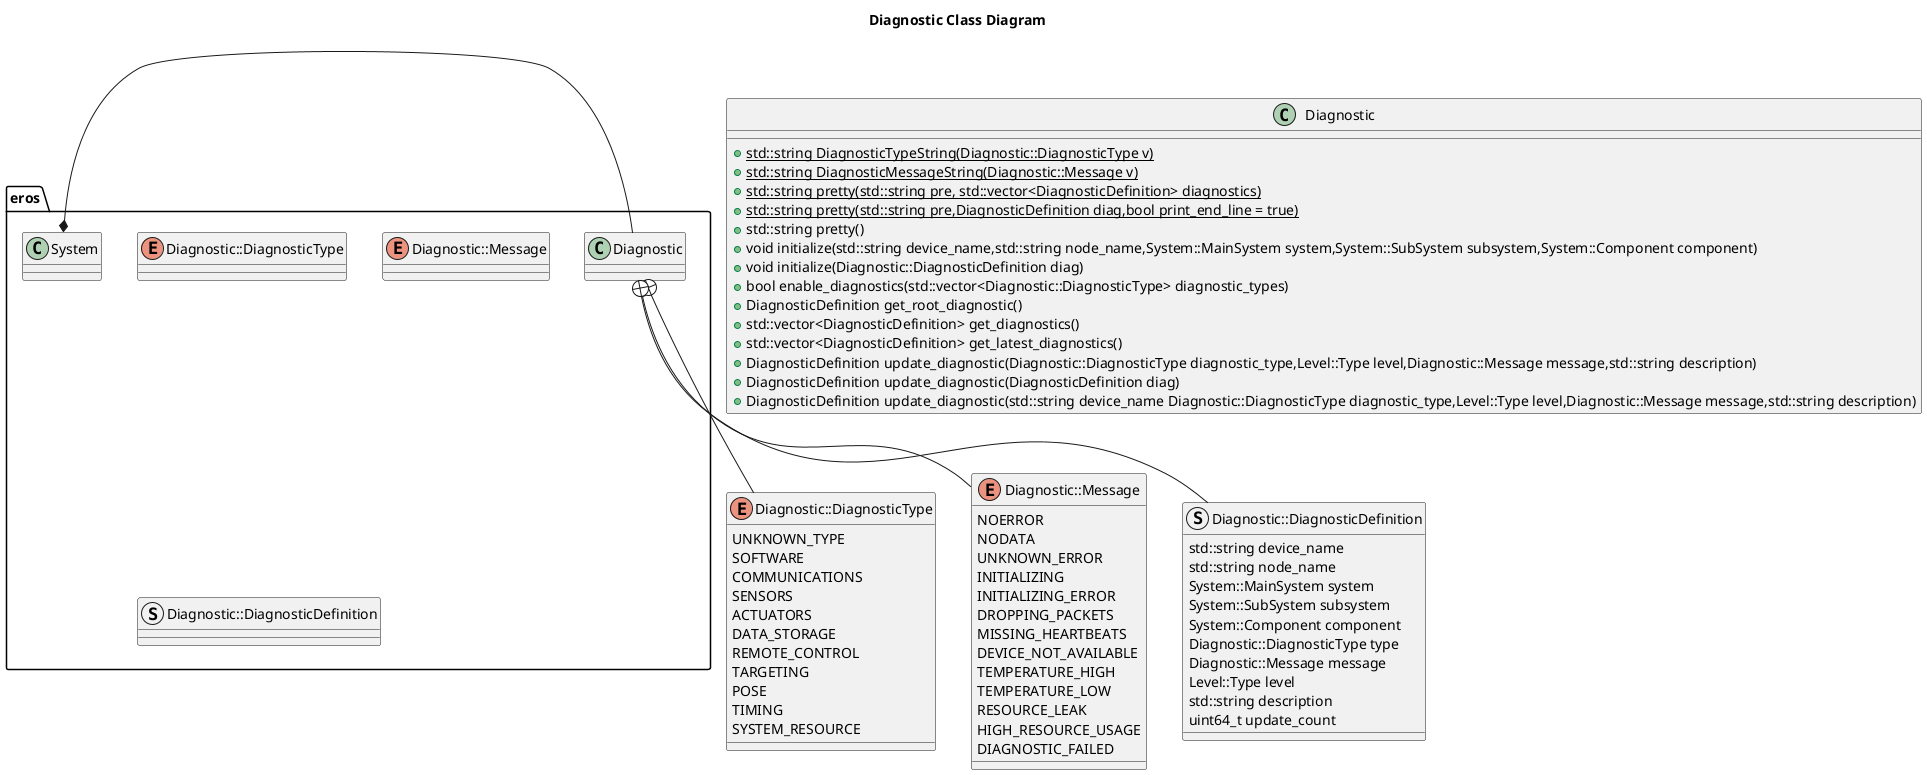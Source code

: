 @startuml
title Diagnostic Class Diagram
package eros {
    class System
    together {
        class Diagnostic
        enum Diagnostic::DiagnosticType
        enum Diagnostic::Message
        struct Diagnostic::DiagnosticDefinition
    }
}
enum Diagnostic::DiagnosticType {
    UNKNOWN_TYPE 
    SOFTWARE
    COMMUNICATIONS
    SENSORS 
    ACTUATORS
    DATA_STORAGE
    REMOTE_CONTROL
    TARGETING
    POSE
    TIMING
    SYSTEM_RESOURCE
}
enum Diagnostic::Message {
    NOERROR
    NODATA
    UNKNOWN_ERROR
    INITIALIZING
    INITIALIZING_ERROR
    DROPPING_PACKETS
    MISSING_HEARTBEATS
    DEVICE_NOT_AVAILABLE
    TEMPERATURE_HIGH
    TEMPERATURE_LOW
    RESOURCE_LEAK
    HIGH_RESOURCE_USAGE
    DIAGNOSTIC_FAILED

}
struct Diagnostic::DiagnosticDefinition {
    std::string device_name
    std::string node_name
    System::MainSystem system
    System::SubSystem subsystem
    System::Component component
    Diagnostic::DiagnosticType type
    Diagnostic::Message message
    Level::Type level
    std::string description
    uint64_t update_count
}
Diagnostic +-- Diagnostic::Message
Diagnostic +-- Diagnostic::DiagnosticType
Diagnostic +-- Diagnostic::DiagnosticDefinition
System *- Diagnostic
class Diagnostic {

    +{static} std::string DiagnosticTypeString(Diagnostic::DiagnosticType v)
    +{static} std::string DiagnosticMessageString(Diagnostic::Message v)
    +{static} std::string pretty(std::string pre, std::vector<DiagnosticDefinition> diagnostics)
    +{static} std::string pretty(std::string pre,DiagnosticDefinition diag,bool print_end_line = true)
    
    +std::string pretty()
    +void initialize(std::string device_name,std::string node_name,System::MainSystem system,System::SubSystem subsystem,System::Component component)
    +void initialize(Diagnostic::DiagnosticDefinition diag)
    +bool enable_diagnostics(std::vector<Diagnostic::DiagnosticType> diagnostic_types)
    +DiagnosticDefinition get_root_diagnostic() 
    +std::vector<DiagnosticDefinition> get_diagnostics()
    +std::vector<DiagnosticDefinition> get_latest_diagnostics()
    +DiagnosticDefinition update_diagnostic(Diagnostic::DiagnosticType diagnostic_type,Level::Type level,Diagnostic::Message message,std::string description)
    +DiagnosticDefinition update_diagnostic(DiagnosticDefinition diag)
    +DiagnosticDefinition update_diagnostic(std::string device_name Diagnostic::DiagnosticType diagnostic_type,Level::Type level,Diagnostic::Message message,std::string description)
}
@enduml

   
    